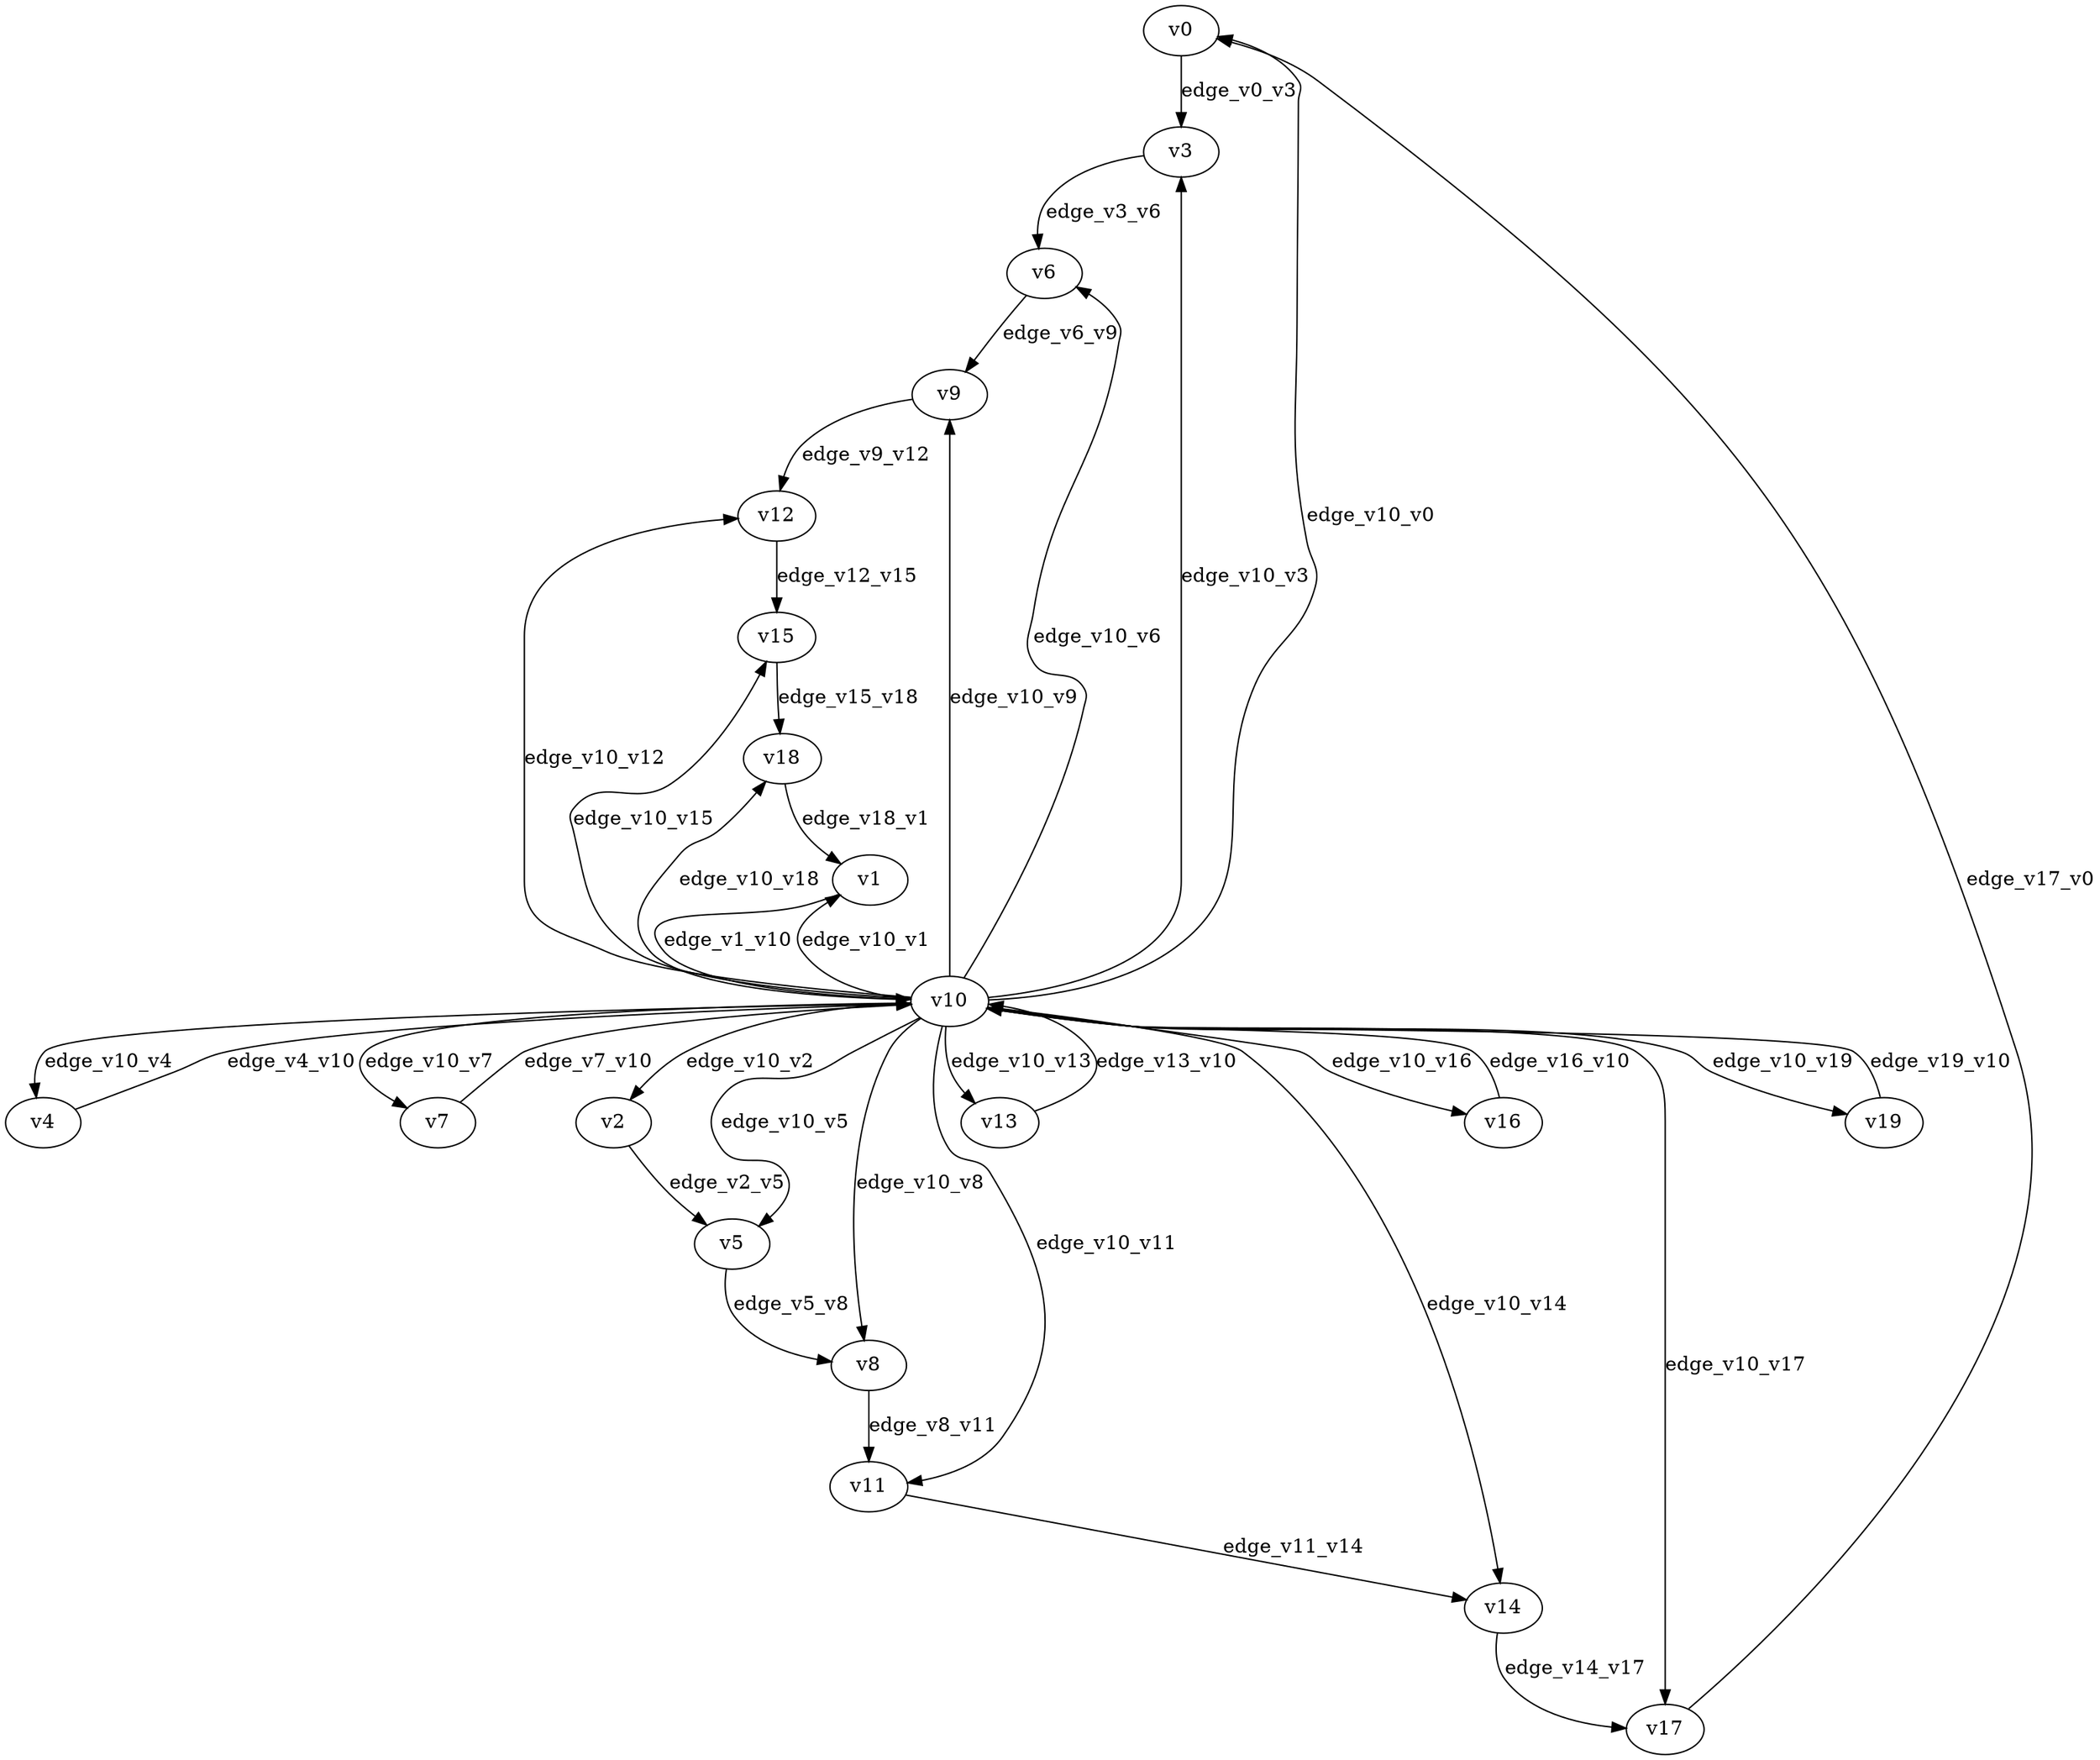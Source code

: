 digraph test026 {
    // Discounted game test case
    // Vertex properties: name [player=X]
    // Edge properties: [weight=Y, discount=Z]

    v0 [name="v0", player=0];
    v1 [name="v1", player=1];
    v2 [name="v2", player=0];
    v3 [name="v3", player=1];
    v4 [name="v4", player=0];
    v5 [name="v5", player=1];
    v6 [name="v6", player=0];
    v7 [name="v7", player=1];
    v8 [name="v8", player=0];
    v9 [name="v9", player=1];
    v10 [name="v10", player=0];
    v11 [name="v11", player=1];
    v12 [name="v12", player=0];
    v13 [name="v13", player=1];
    v14 [name="v14", player=0];
    v15 [name="v15", player=1];
    v16 [name="v16", player=0];
    v17 [name="v17", player=1];
    v18 [name="v18", player=0];
    v19 [name="v19", player=1];

    v10 -> v0 [label="edge_v10_v0", weight=-5.80, discount=0.370];
    v10 -> v1 [label="edge_v10_v1", weight=-3.68, discount=0.370];
    v1 -> v10 [label="edge_v1_v10", weight=-3.26, discount=0.370];
    v10 -> v2 [label="edge_v10_v2", weight=-1.98, discount=0.370];
    v10 -> v3 [label="edge_v10_v3", weight=5.41, discount=0.370];
    v10 -> v4 [label="edge_v10_v4", weight=2.89, discount=0.370];
    v4 -> v10 [label="edge_v4_v10", weight=1.40, discount=0.370];
    v10 -> v5 [label="edge_v10_v5", weight=-4.53, discount=0.370];
    v10 -> v6 [label="edge_v10_v6", weight=-1.14, discount=0.370];
    v10 -> v7 [label="edge_v10_v7", weight=3.20, discount=0.370];
    v7 -> v10 [label="edge_v7_v10", weight=3.81, discount=0.370];
    v10 -> v8 [label="edge_v10_v8", weight=5.98, discount=0.370];
    v10 -> v9 [label="edge_v10_v9", weight=9.36, discount=0.370];
    v10 -> v11 [label="edge_v10_v11", weight=-2.61, discount=0.370];
    v10 -> v12 [label="edge_v10_v12", weight=4.73, discount=0.370];
    v10 -> v13 [label="edge_v10_v13", weight=8.38, discount=0.370];
    v13 -> v10 [label="edge_v13_v10", weight=5.45, discount=0.370];
    v10 -> v14 [label="edge_v10_v14", weight=-2.78, discount=0.370];
    v10 -> v15 [label="edge_v10_v15", weight=-2.14, discount=0.370];
    v10 -> v16 [label="edge_v10_v16", weight=-1.00, discount=0.370];
    v16 -> v10 [label="edge_v16_v10", weight=1.58, discount=0.370];
    v10 -> v17 [label="edge_v10_v17", weight=9.69, discount=0.370];
    v10 -> v18 [label="edge_v10_v18", weight=-3.86, discount=0.370];
    v10 -> v19 [label="edge_v10_v19", weight=2.02, discount=0.370];
    v19 -> v10 [label="edge_v19_v10", weight=4.57, discount=0.370];
    v0 -> v3 [label="edge_v0_v3", weight=5.33, discount=0.370];
    v2 -> v5 [label="edge_v2_v5", weight=1.76, discount=0.370];
    v3 -> v6 [label="edge_v3_v6", weight=1.49, discount=0.370];
    v5 -> v8 [label="edge_v5_v8", weight=3.38, discount=0.370];
    v6 -> v9 [label="edge_v6_v9", weight=-2.70, discount=0.370];
    v8 -> v11 [label="edge_v8_v11", weight=4.11, discount=0.370];
    v9 -> v12 [label="edge_v9_v12", weight=3.94, discount=0.370];
    v11 -> v14 [label="edge_v11_v14", weight=0.56, discount=0.370];
    v12 -> v15 [label="edge_v12_v15", weight=3.21, discount=0.370];
    v14 -> v17 [label="edge_v14_v17", weight=3.83, discount=0.370];
    v15 -> v18 [label="edge_v15_v18", weight=3.96, discount=0.370];
    v17 -> v0 [label="edge_v17_v0", weight=-2.77, discount=0.370];
    v18 -> v1 [label="edge_v18_v1", weight=-2.96, discount=0.370];
}
